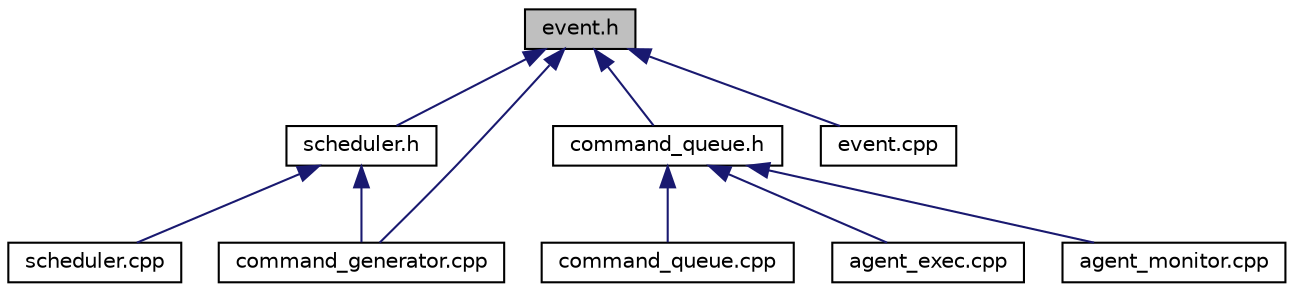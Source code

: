 digraph "event.h"
{
 // INTERACTIVE_SVG=YES
  edge [fontname="Helvetica",fontsize="10",labelfontname="Helvetica",labelfontsize="10"];
  node [fontname="Helvetica",fontsize="10",shape=record];
  Node57 [label="event.h",height=0.2,width=0.4,color="black", fillcolor="grey75", style="filled", fontcolor="black"];
  Node57 -> Node58 [dir="back",color="midnightblue",fontsize="10",style="solid",fontname="Helvetica"];
  Node58 [label="scheduler.h",height=0.2,width=0.4,color="black", fillcolor="white", style="filled",URL="$scheduler_8h.html",tooltip="Scheduler Class. "];
  Node58 -> Node59 [dir="back",color="midnightblue",fontsize="10",style="solid",fontname="Helvetica"];
  Node59 [label="scheduler.cpp",height=0.2,width=0.4,color="black", fillcolor="white", style="filled",URL="$scheduler_8cpp.html",tooltip="Agent support functions. "];
  Node58 -> Node60 [dir="back",color="midnightblue",fontsize="10",style="solid",fontname="Helvetica"];
  Node60 [label="command_generator.cpp",height=0.2,width=0.4,color="black", fillcolor="white", style="filled",URL="$command__generator_8cpp.html"];
  Node57 -> Node61 [dir="back",color="midnightblue",fontsize="10",style="solid",fontname="Helvetica"];
  Node61 [label="command_queue.h",height=0.2,width=0.4,color="black", fillcolor="white", style="filled",URL="$command__queue_8h.html",tooltip="Command Queue Class. "];
  Node61 -> Node62 [dir="back",color="midnightblue",fontsize="10",style="solid",fontname="Helvetica"];
  Node62 [label="command_queue.cpp",height=0.2,width=0.4,color="black", fillcolor="white", style="filled",URL="$command__queue_8cpp.html"];
  Node61 -> Node63 [dir="back",color="midnightblue",fontsize="10",style="solid",fontname="Helvetica"];
  Node63 [label="agent_exec.cpp",height=0.2,width=0.4,color="black", fillcolor="white", style="filled",URL="$agent__exec_8cpp.html",tooltip="Executive Agent source file. "];
  Node61 -> Node64 [dir="back",color="midnightblue",fontsize="10",style="solid",fontname="Helvetica"];
  Node64 [label="agent_monitor.cpp",height=0.2,width=0.4,color="black", fillcolor="white", style="filled",URL="$agent__monitor_8cpp.html"];
  Node57 -> Node65 [dir="back",color="midnightblue",fontsize="10",style="solid",fontname="Helvetica"];
  Node65 [label="event.cpp",height=0.2,width=0.4,color="black", fillcolor="white", style="filled",URL="$event_8cpp.html"];
  Node57 -> Node60 [dir="back",color="midnightblue",fontsize="10",style="solid",fontname="Helvetica"];
}
